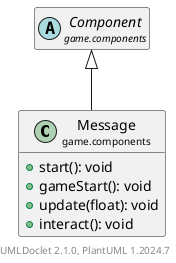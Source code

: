 @startuml
    set namespaceSeparator none
    hide empty fields
    hide empty methods

    class "<size:14>Message\n<size:10>game.components" as game.components.Message [[Message.html]] {
        +start(): void
        +gameStart(): void
        +update(float): void
        +interact(): void
    }

    abstract class "<size:14>Component\n<size:10>game.components" as game.components.Component [[Component.html]]

    game.components.Component <|-- game.components.Message

    center footer UMLDoclet 2.1.0, PlantUML %version()
@enduml
